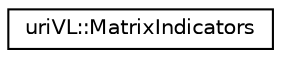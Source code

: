 digraph "Graphical Class Hierarchy"
{
  edge [fontname="Helvetica",fontsize="10",labelfontname="Helvetica",labelfontsize="10"];
  node [fontname="Helvetica",fontsize="10",shape=record];
  rankdir="LR";
  Node1 [label="uriVL::MatrixIndicators",height=0.2,width=0.4,color="black", fillcolor="white", style="filled",URL="$structuriVL_1_1MatrixIndicators.html",tooltip="Struct to hold all the TriState indicators of a matrix to create. "];
}
